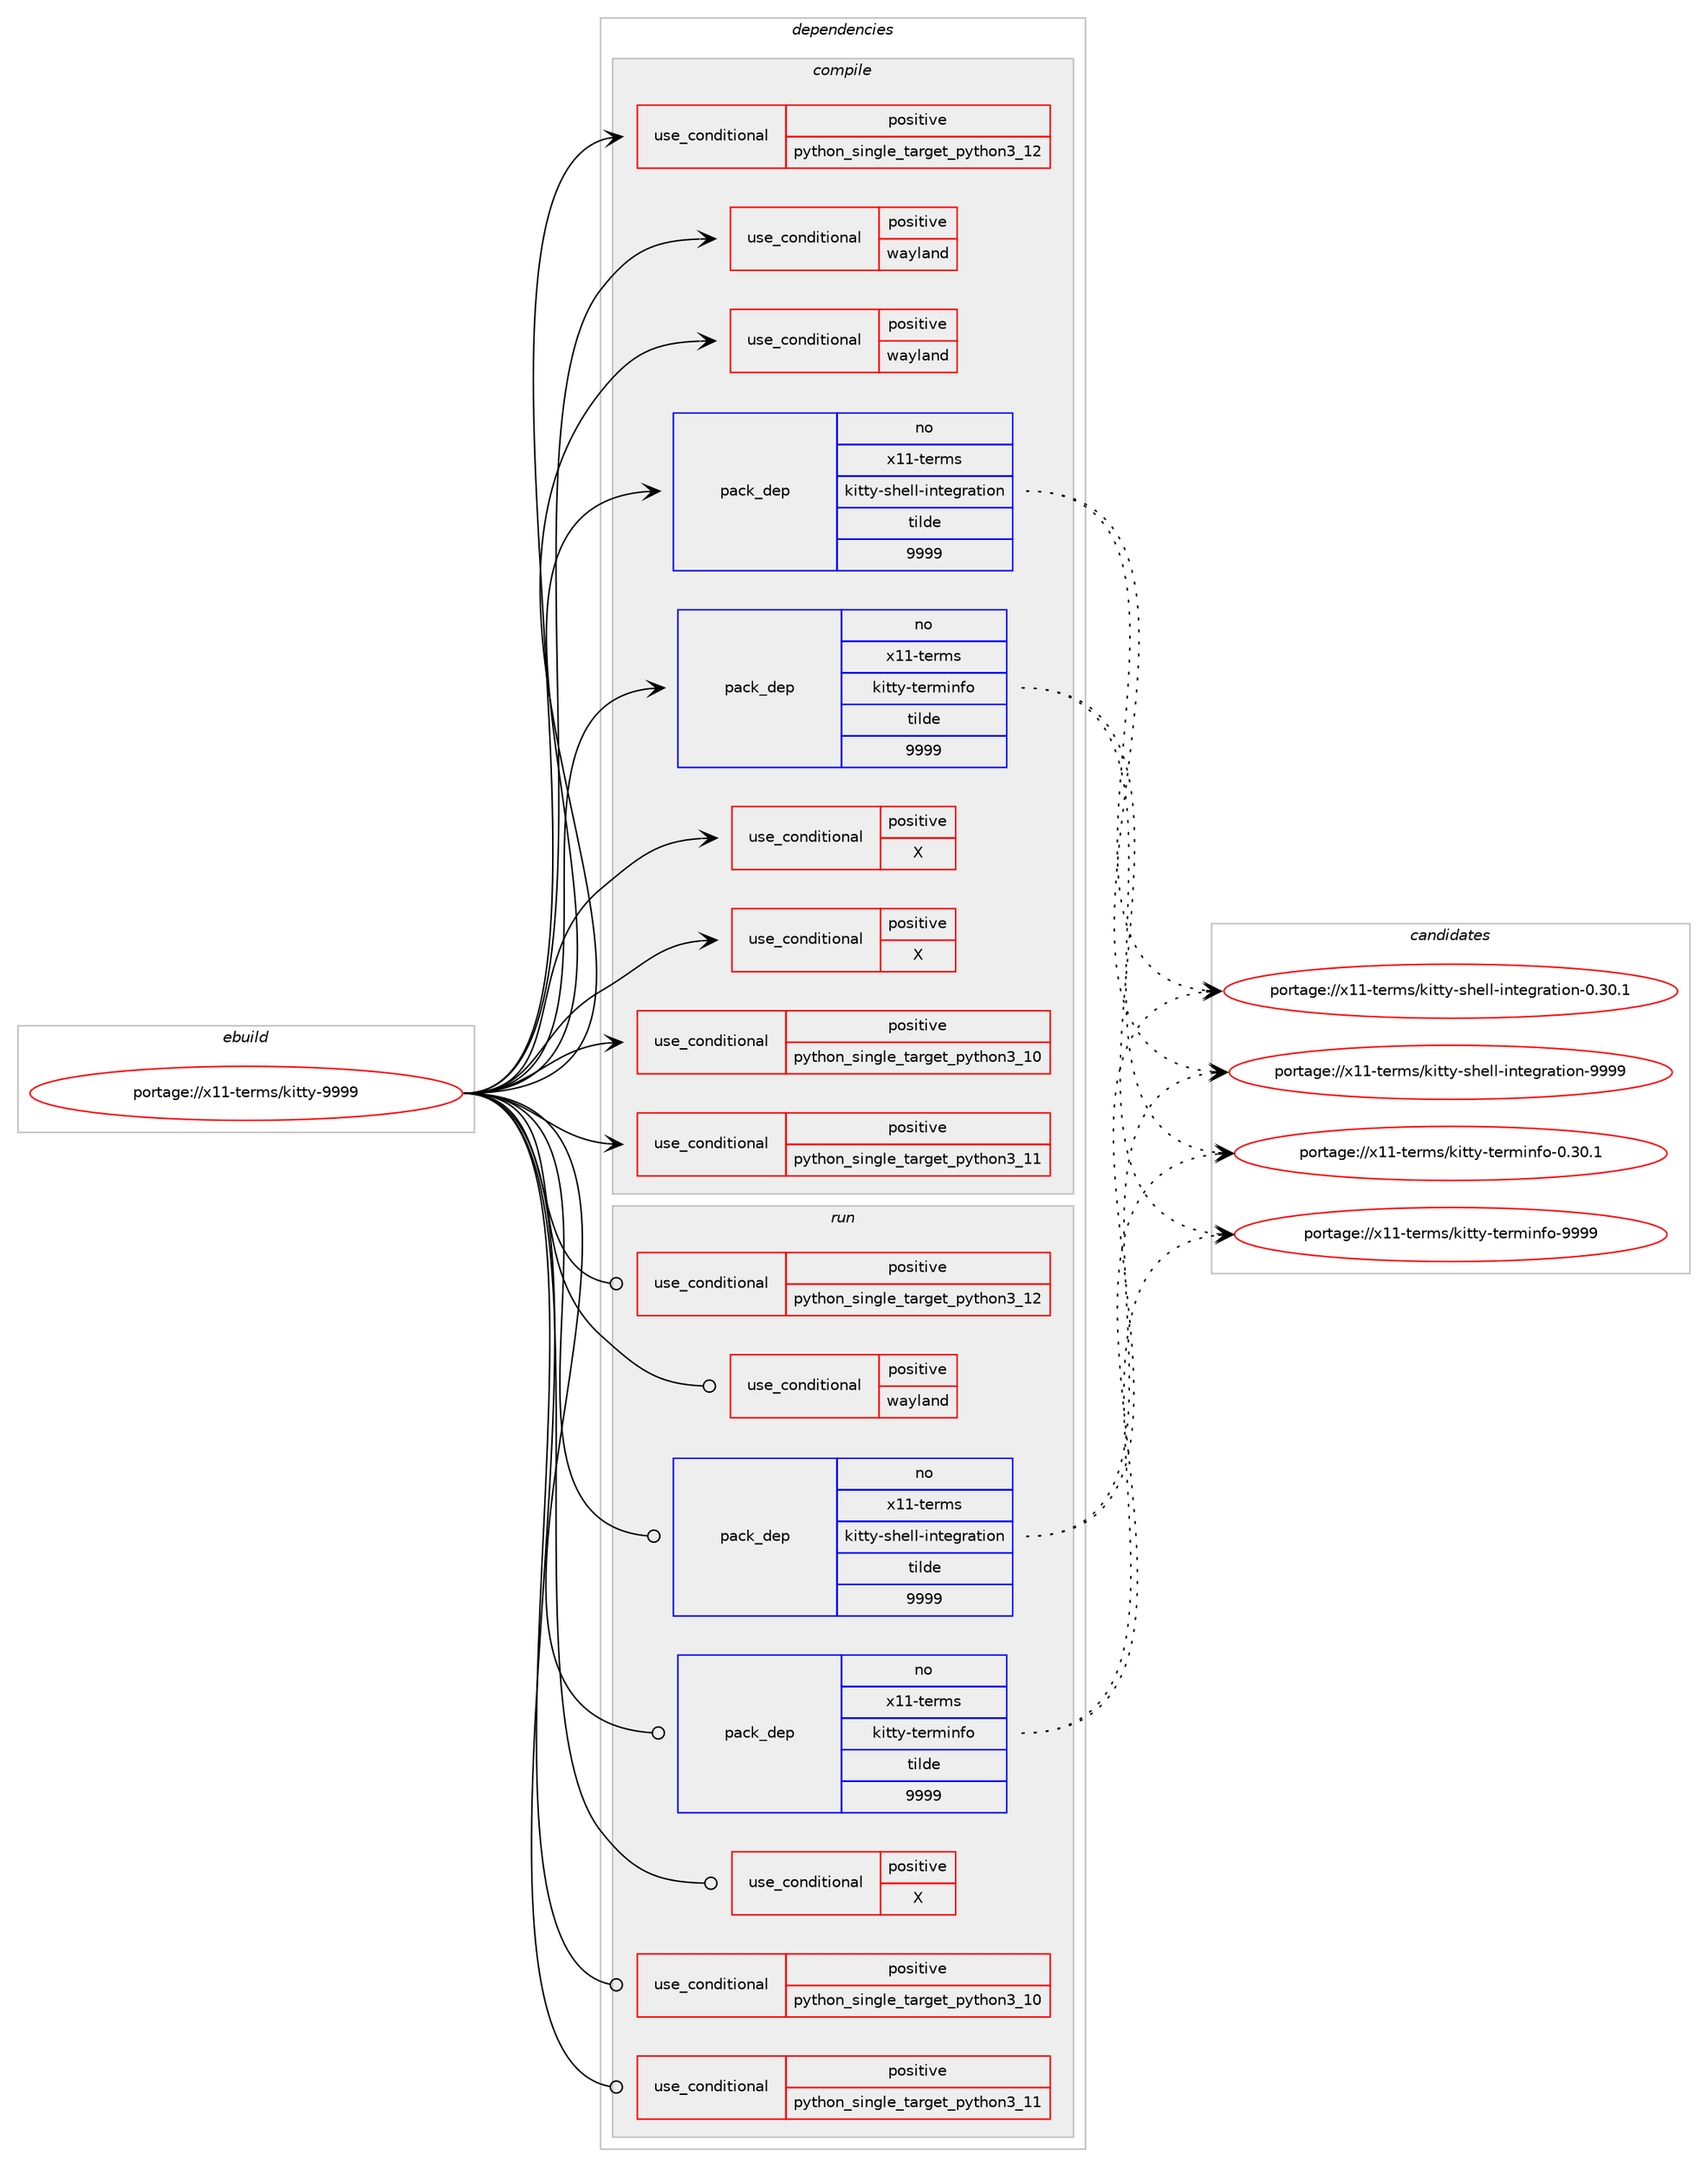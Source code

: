 digraph prolog {

# *************
# Graph options
# *************

newrank=true;
concentrate=true;
compound=true;
graph [rankdir=LR,fontname=Helvetica,fontsize=10,ranksep=1.5];#, ranksep=2.5, nodesep=0.2];
edge  [arrowhead=vee];
node  [fontname=Helvetica,fontsize=10];

# **********
# The ebuild
# **********

subgraph cluster_leftcol {
color=gray;
rank=same;
label=<<i>ebuild</i>>;
id [label="portage://x11-terms/kitty-9999", color=red, width=4, href="../x11-terms/kitty-9999.svg"];
}

# ****************
# The dependencies
# ****************

subgraph cluster_midcol {
color=gray;
label=<<i>dependencies</i>>;
subgraph cluster_compile {
fillcolor="#eeeeee";
style=filled;
label=<<i>compile</i>>;
subgraph cond364 {
dependency837 [label=<<TABLE BORDER="0" CELLBORDER="1" CELLSPACING="0" CELLPADDING="4"><TR><TD ROWSPAN="3" CELLPADDING="10">use_conditional</TD></TR><TR><TD>positive</TD></TR><TR><TD>X</TD></TR></TABLE>>, shape=none, color=red];
# *** BEGIN UNKNOWN DEPENDENCY TYPE (TODO) ***
# dependency837 -> package_dependency(portage://x11-terms/kitty-9999,install,no,x11-base,xorg-proto,none,[,,],[],[])
# *** END UNKNOWN DEPENDENCY TYPE (TODO) ***

# *** BEGIN UNKNOWN DEPENDENCY TYPE (TODO) ***
# dependency837 -> package_dependency(portage://x11-terms/kitty-9999,install,no,x11-libs,libXcursor,none,[,,],[],[])
# *** END UNKNOWN DEPENDENCY TYPE (TODO) ***

# *** BEGIN UNKNOWN DEPENDENCY TYPE (TODO) ***
# dependency837 -> package_dependency(portage://x11-terms/kitty-9999,install,no,x11-libs,libXi,none,[,,],[],[])
# *** END UNKNOWN DEPENDENCY TYPE (TODO) ***

# *** BEGIN UNKNOWN DEPENDENCY TYPE (TODO) ***
# dependency837 -> package_dependency(portage://x11-terms/kitty-9999,install,no,x11-libs,libXinerama,none,[,,],[],[])
# *** END UNKNOWN DEPENDENCY TYPE (TODO) ***

# *** BEGIN UNKNOWN DEPENDENCY TYPE (TODO) ***
# dependency837 -> package_dependency(portage://x11-terms/kitty-9999,install,no,x11-libs,libXrandr,none,[,,],[],[])
# *** END UNKNOWN DEPENDENCY TYPE (TODO) ***

}
id:e -> dependency837:w [weight=20,style="solid",arrowhead="vee"];
subgraph cond365 {
dependency838 [label=<<TABLE BORDER="0" CELLBORDER="1" CELLSPACING="0" CELLPADDING="4"><TR><TD ROWSPAN="3" CELLPADDING="10">use_conditional</TD></TR><TR><TD>positive</TD></TR><TR><TD>X</TD></TR></TABLE>>, shape=none, color=red];
# *** BEGIN UNKNOWN DEPENDENCY TYPE (TODO) ***
# dependency838 -> package_dependency(portage://x11-terms/kitty-9999,install,no,x11-libs,libX11,none,[,,],[],[])
# *** END UNKNOWN DEPENDENCY TYPE (TODO) ***

}
id:e -> dependency838:w [weight=20,style="solid",arrowhead="vee"];
subgraph cond366 {
dependency839 [label=<<TABLE BORDER="0" CELLBORDER="1" CELLSPACING="0" CELLPADDING="4"><TR><TD ROWSPAN="3" CELLPADDING="10">use_conditional</TD></TR><TR><TD>positive</TD></TR><TR><TD>python_single_target_python3_10</TD></TR></TABLE>>, shape=none, color=red];
# *** BEGIN UNKNOWN DEPENDENCY TYPE (TODO) ***
# dependency839 -> package_dependency(portage://x11-terms/kitty-9999,install,no,dev-lang,python,none,[,,],[slot(3.10)],[])
# *** END UNKNOWN DEPENDENCY TYPE (TODO) ***

}
id:e -> dependency839:w [weight=20,style="solid",arrowhead="vee"];
subgraph cond367 {
dependency840 [label=<<TABLE BORDER="0" CELLBORDER="1" CELLSPACING="0" CELLPADDING="4"><TR><TD ROWSPAN="3" CELLPADDING="10">use_conditional</TD></TR><TR><TD>positive</TD></TR><TR><TD>python_single_target_python3_11</TD></TR></TABLE>>, shape=none, color=red];
# *** BEGIN UNKNOWN DEPENDENCY TYPE (TODO) ***
# dependency840 -> package_dependency(portage://x11-terms/kitty-9999,install,no,dev-lang,python,none,[,,],[slot(3.11)],[])
# *** END UNKNOWN DEPENDENCY TYPE (TODO) ***

}
id:e -> dependency840:w [weight=20,style="solid",arrowhead="vee"];
subgraph cond368 {
dependency841 [label=<<TABLE BORDER="0" CELLBORDER="1" CELLSPACING="0" CELLPADDING="4"><TR><TD ROWSPAN="3" CELLPADDING="10">use_conditional</TD></TR><TR><TD>positive</TD></TR><TR><TD>python_single_target_python3_12</TD></TR></TABLE>>, shape=none, color=red];
# *** BEGIN UNKNOWN DEPENDENCY TYPE (TODO) ***
# dependency841 -> package_dependency(portage://x11-terms/kitty-9999,install,no,dev-lang,python,none,[,,],[slot(3.12)],[])
# *** END UNKNOWN DEPENDENCY TYPE (TODO) ***

}
id:e -> dependency841:w [weight=20,style="solid",arrowhead="vee"];
subgraph cond369 {
dependency842 [label=<<TABLE BORDER="0" CELLBORDER="1" CELLSPACING="0" CELLPADDING="4"><TR><TD ROWSPAN="3" CELLPADDING="10">use_conditional</TD></TR><TR><TD>positive</TD></TR><TR><TD>wayland</TD></TR></TABLE>>, shape=none, color=red];
# *** BEGIN UNKNOWN DEPENDENCY TYPE (TODO) ***
# dependency842 -> package_dependency(portage://x11-terms/kitty-9999,install,no,dev-libs,wayland,none,[,,],[],[])
# *** END UNKNOWN DEPENDENCY TYPE (TODO) ***

}
id:e -> dependency842:w [weight=20,style="solid",arrowhead="vee"];
subgraph cond370 {
dependency843 [label=<<TABLE BORDER="0" CELLBORDER="1" CELLSPACING="0" CELLPADDING="4"><TR><TD ROWSPAN="3" CELLPADDING="10">use_conditional</TD></TR><TR><TD>positive</TD></TR><TR><TD>wayland</TD></TR></TABLE>>, shape=none, color=red];
# *** BEGIN UNKNOWN DEPENDENCY TYPE (TODO) ***
# dependency843 -> package_dependency(portage://x11-terms/kitty-9999,install,no,dev-libs,wayland-protocols,none,[,,],[],[])
# *** END UNKNOWN DEPENDENCY TYPE (TODO) ***

}
id:e -> dependency843:w [weight=20,style="solid",arrowhead="vee"];
# *** BEGIN UNKNOWN DEPENDENCY TYPE (TODO) ***
# id -> package_dependency(portage://x11-terms/kitty-9999,install,no,dev-libs,openssl,none,[,,],any_same_slot,[])
# *** END UNKNOWN DEPENDENCY TYPE (TODO) ***

# *** BEGIN UNKNOWN DEPENDENCY TYPE (TODO) ***
# id -> package_dependency(portage://x11-terms/kitty-9999,install,no,dev-libs,xxhash,none,[,,],[],[])
# *** END UNKNOWN DEPENDENCY TYPE (TODO) ***

# *** BEGIN UNKNOWN DEPENDENCY TYPE (TODO) ***
# id -> package_dependency(portage://x11-terms/kitty-9999,install,no,media-libs,fontconfig,none,[,,],[],[])
# *** END UNKNOWN DEPENDENCY TYPE (TODO) ***

# *** BEGIN UNKNOWN DEPENDENCY TYPE (TODO) ***
# id -> package_dependency(portage://x11-terms/kitty-9999,install,no,media-libs,harfbuzz,none,[,,],any_same_slot,[use(enable(truetype),none)])
# *** END UNKNOWN DEPENDENCY TYPE (TODO) ***

# *** BEGIN UNKNOWN DEPENDENCY TYPE (TODO) ***
# id -> package_dependency(portage://x11-terms/kitty-9999,install,no,media-libs,lcms,none,[,,],[slot(2)],[])
# *** END UNKNOWN DEPENDENCY TYPE (TODO) ***

# *** BEGIN UNKNOWN DEPENDENCY TYPE (TODO) ***
# id -> package_dependency(portage://x11-terms/kitty-9999,install,no,media-libs,libglvnd,none,[,,],[],[use(optenable(X),none)])
# *** END UNKNOWN DEPENDENCY TYPE (TODO) ***

# *** BEGIN UNKNOWN DEPENDENCY TYPE (TODO) ***
# id -> package_dependency(portage://x11-terms/kitty-9999,install,no,media-libs,libpng,none,[,,],any_same_slot,[])
# *** END UNKNOWN DEPENDENCY TYPE (TODO) ***

# *** BEGIN UNKNOWN DEPENDENCY TYPE (TODO) ***
# id -> package_dependency(portage://x11-terms/kitty-9999,install,no,sys-apps,dbus,none,[,,],[],[])
# *** END UNKNOWN DEPENDENCY TYPE (TODO) ***

# *** BEGIN UNKNOWN DEPENDENCY TYPE (TODO) ***
# id -> package_dependency(portage://x11-terms/kitty-9999,install,no,sys-libs,zlib,none,[,,],any_same_slot,[])
# *** END UNKNOWN DEPENDENCY TYPE (TODO) ***

# *** BEGIN UNKNOWN DEPENDENCY TYPE (TODO) ***
# id -> package_dependency(portage://x11-terms/kitty-9999,install,no,x11-libs,libxkbcommon,none,[,,],[],[use(optenable(X),none)])
# *** END UNKNOWN DEPENDENCY TYPE (TODO) ***

# *** BEGIN UNKNOWN DEPENDENCY TYPE (TODO) ***
# id -> package_dependency(portage://x11-terms/kitty-9999,install,no,x11-misc,xkeyboard-config,none,[,,],[],[])
# *** END UNKNOWN DEPENDENCY TYPE (TODO) ***

subgraph pack424 {
dependency844 [label=<<TABLE BORDER="0" CELLBORDER="1" CELLSPACING="0" CELLPADDING="4" WIDTH="220"><TR><TD ROWSPAN="6" CELLPADDING="30">pack_dep</TD></TR><TR><TD WIDTH="110">no</TD></TR><TR><TD>x11-terms</TD></TR><TR><TD>kitty-shell-integration</TD></TR><TR><TD>tilde</TD></TR><TR><TD>9999</TD></TR></TABLE>>, shape=none, color=blue];
}
id:e -> dependency844:w [weight=20,style="solid",arrowhead="vee"];
subgraph pack425 {
dependency845 [label=<<TABLE BORDER="0" CELLBORDER="1" CELLSPACING="0" CELLPADDING="4" WIDTH="220"><TR><TD ROWSPAN="6" CELLPADDING="30">pack_dep</TD></TR><TR><TD WIDTH="110">no</TD></TR><TR><TD>x11-terms</TD></TR><TR><TD>kitty-terminfo</TD></TR><TR><TD>tilde</TD></TR><TR><TD>9999</TD></TR></TABLE>>, shape=none, color=blue];
}
id:e -> dependency845:w [weight=20,style="solid",arrowhead="vee"];
# *** BEGIN UNKNOWN DEPENDENCY TYPE (TODO) ***
# id -> package_dependency(portage://x11-terms/kitty-9999,install,weak,sci-mathematics,kissat,none,[,,],[],[])
# *** END UNKNOWN DEPENDENCY TYPE (TODO) ***

}
subgraph cluster_compileandrun {
fillcolor="#eeeeee";
style=filled;
label=<<i>compile and run</i>>;
}
subgraph cluster_run {
fillcolor="#eeeeee";
style=filled;
label=<<i>run</i>>;
subgraph cond371 {
dependency846 [label=<<TABLE BORDER="0" CELLBORDER="1" CELLSPACING="0" CELLPADDING="4"><TR><TD ROWSPAN="3" CELLPADDING="10">use_conditional</TD></TR><TR><TD>positive</TD></TR><TR><TD>X</TD></TR></TABLE>>, shape=none, color=red];
# *** BEGIN UNKNOWN DEPENDENCY TYPE (TODO) ***
# dependency846 -> package_dependency(portage://x11-terms/kitty-9999,run,no,x11-libs,libX11,none,[,,],[],[])
# *** END UNKNOWN DEPENDENCY TYPE (TODO) ***

}
id:e -> dependency846:w [weight=20,style="solid",arrowhead="odot"];
subgraph cond372 {
dependency847 [label=<<TABLE BORDER="0" CELLBORDER="1" CELLSPACING="0" CELLPADDING="4"><TR><TD ROWSPAN="3" CELLPADDING="10">use_conditional</TD></TR><TR><TD>positive</TD></TR><TR><TD>python_single_target_python3_10</TD></TR></TABLE>>, shape=none, color=red];
# *** BEGIN UNKNOWN DEPENDENCY TYPE (TODO) ***
# dependency847 -> package_dependency(portage://x11-terms/kitty-9999,run,no,dev-lang,python,none,[,,],[slot(3.10)],[])
# *** END UNKNOWN DEPENDENCY TYPE (TODO) ***

}
id:e -> dependency847:w [weight=20,style="solid",arrowhead="odot"];
subgraph cond373 {
dependency848 [label=<<TABLE BORDER="0" CELLBORDER="1" CELLSPACING="0" CELLPADDING="4"><TR><TD ROWSPAN="3" CELLPADDING="10">use_conditional</TD></TR><TR><TD>positive</TD></TR><TR><TD>python_single_target_python3_11</TD></TR></TABLE>>, shape=none, color=red];
# *** BEGIN UNKNOWN DEPENDENCY TYPE (TODO) ***
# dependency848 -> package_dependency(portage://x11-terms/kitty-9999,run,no,dev-lang,python,none,[,,],[slot(3.11)],[])
# *** END UNKNOWN DEPENDENCY TYPE (TODO) ***

}
id:e -> dependency848:w [weight=20,style="solid",arrowhead="odot"];
subgraph cond374 {
dependency849 [label=<<TABLE BORDER="0" CELLBORDER="1" CELLSPACING="0" CELLPADDING="4"><TR><TD ROWSPAN="3" CELLPADDING="10">use_conditional</TD></TR><TR><TD>positive</TD></TR><TR><TD>python_single_target_python3_12</TD></TR></TABLE>>, shape=none, color=red];
# *** BEGIN UNKNOWN DEPENDENCY TYPE (TODO) ***
# dependency849 -> package_dependency(portage://x11-terms/kitty-9999,run,no,dev-lang,python,none,[,,],[slot(3.12)],[])
# *** END UNKNOWN DEPENDENCY TYPE (TODO) ***

}
id:e -> dependency849:w [weight=20,style="solid",arrowhead="odot"];
subgraph cond375 {
dependency850 [label=<<TABLE BORDER="0" CELLBORDER="1" CELLSPACING="0" CELLPADDING="4"><TR><TD ROWSPAN="3" CELLPADDING="10">use_conditional</TD></TR><TR><TD>positive</TD></TR><TR><TD>wayland</TD></TR></TABLE>>, shape=none, color=red];
# *** BEGIN UNKNOWN DEPENDENCY TYPE (TODO) ***
# dependency850 -> package_dependency(portage://x11-terms/kitty-9999,run,no,dev-libs,wayland,none,[,,],[],[])
# *** END UNKNOWN DEPENDENCY TYPE (TODO) ***

}
id:e -> dependency850:w [weight=20,style="solid",arrowhead="odot"];
# *** BEGIN UNKNOWN DEPENDENCY TYPE (TODO) ***
# id -> package_dependency(portage://x11-terms/kitty-9999,run,no,dev-libs,openssl,none,[,,],any_same_slot,[])
# *** END UNKNOWN DEPENDENCY TYPE (TODO) ***

# *** BEGIN UNKNOWN DEPENDENCY TYPE (TODO) ***
# id -> package_dependency(portage://x11-terms/kitty-9999,run,no,dev-libs,xxhash,none,[,,],[],[])
# *** END UNKNOWN DEPENDENCY TYPE (TODO) ***

# *** BEGIN UNKNOWN DEPENDENCY TYPE (TODO) ***
# id -> package_dependency(portage://x11-terms/kitty-9999,run,no,media-libs,fontconfig,none,[,,],[],[])
# *** END UNKNOWN DEPENDENCY TYPE (TODO) ***

# *** BEGIN UNKNOWN DEPENDENCY TYPE (TODO) ***
# id -> package_dependency(portage://x11-terms/kitty-9999,run,no,media-libs,harfbuzz,none,[,,],any_same_slot,[use(enable(truetype),none)])
# *** END UNKNOWN DEPENDENCY TYPE (TODO) ***

# *** BEGIN UNKNOWN DEPENDENCY TYPE (TODO) ***
# id -> package_dependency(portage://x11-terms/kitty-9999,run,no,media-libs,lcms,none,[,,],[slot(2)],[])
# *** END UNKNOWN DEPENDENCY TYPE (TODO) ***

# *** BEGIN UNKNOWN DEPENDENCY TYPE (TODO) ***
# id -> package_dependency(portage://x11-terms/kitty-9999,run,no,media-libs,libglvnd,none,[,,],[],[use(optenable(X),none)])
# *** END UNKNOWN DEPENDENCY TYPE (TODO) ***

# *** BEGIN UNKNOWN DEPENDENCY TYPE (TODO) ***
# id -> package_dependency(portage://x11-terms/kitty-9999,run,no,media-libs,libpng,none,[,,],any_same_slot,[])
# *** END UNKNOWN DEPENDENCY TYPE (TODO) ***

# *** BEGIN UNKNOWN DEPENDENCY TYPE (TODO) ***
# id -> package_dependency(portage://x11-terms/kitty-9999,run,no,sys-apps,dbus,none,[,,],[],[])
# *** END UNKNOWN DEPENDENCY TYPE (TODO) ***

# *** BEGIN UNKNOWN DEPENDENCY TYPE (TODO) ***
# id -> package_dependency(portage://x11-terms/kitty-9999,run,no,sys-libs,zlib,none,[,,],any_same_slot,[])
# *** END UNKNOWN DEPENDENCY TYPE (TODO) ***

# *** BEGIN UNKNOWN DEPENDENCY TYPE (TODO) ***
# id -> package_dependency(portage://x11-terms/kitty-9999,run,no,x11-libs,libxkbcommon,none,[,,],[],[use(optenable(X),none)])
# *** END UNKNOWN DEPENDENCY TYPE (TODO) ***

# *** BEGIN UNKNOWN DEPENDENCY TYPE (TODO) ***
# id -> package_dependency(portage://x11-terms/kitty-9999,run,no,x11-misc,xkeyboard-config,none,[,,],[],[])
# *** END UNKNOWN DEPENDENCY TYPE (TODO) ***

subgraph pack426 {
dependency851 [label=<<TABLE BORDER="0" CELLBORDER="1" CELLSPACING="0" CELLPADDING="4" WIDTH="220"><TR><TD ROWSPAN="6" CELLPADDING="30">pack_dep</TD></TR><TR><TD WIDTH="110">no</TD></TR><TR><TD>x11-terms</TD></TR><TR><TD>kitty-shell-integration</TD></TR><TR><TD>tilde</TD></TR><TR><TD>9999</TD></TR></TABLE>>, shape=none, color=blue];
}
id:e -> dependency851:w [weight=20,style="solid",arrowhead="odot"];
subgraph pack427 {
dependency852 [label=<<TABLE BORDER="0" CELLBORDER="1" CELLSPACING="0" CELLPADDING="4" WIDTH="220"><TR><TD ROWSPAN="6" CELLPADDING="30">pack_dep</TD></TR><TR><TD WIDTH="110">no</TD></TR><TR><TD>x11-terms</TD></TR><TR><TD>kitty-terminfo</TD></TR><TR><TD>tilde</TD></TR><TR><TD>9999</TD></TR></TABLE>>, shape=none, color=blue];
}
id:e -> dependency852:w [weight=20,style="solid",arrowhead="odot"];
# *** BEGIN UNKNOWN DEPENDENCY TYPE (TODO) ***
# id -> package_dependency(portage://x11-terms/kitty-9999,run,weak,sci-mathematics,kissat,none,[,,],[],[])
# *** END UNKNOWN DEPENDENCY TYPE (TODO) ***

}
}

# **************
# The candidates
# **************

subgraph cluster_choices {
rank=same;
color=gray;
label=<<i>candidates</i>>;

subgraph choice424 {
color=black;
nodesep=1;
choice1204949451161011141091154710710511611612145115104101108108451051101161011031149711610511111045484651484649 [label="portage://x11-terms/kitty-shell-integration-0.30.1", color=red, width=4,href="../x11-terms/kitty-shell-integration-0.30.1.svg"];
choice120494945116101114109115471071051161161214511510410110810845105110116101103114971161051111104557575757 [label="portage://x11-terms/kitty-shell-integration-9999", color=red, width=4,href="../x11-terms/kitty-shell-integration-9999.svg"];
dependency844:e -> choice1204949451161011141091154710710511611612145115104101108108451051101161011031149711610511111045484651484649:w [style=dotted,weight="100"];
dependency844:e -> choice120494945116101114109115471071051161161214511510410110810845105110116101103114971161051111104557575757:w [style=dotted,weight="100"];
}
subgraph choice425 {
color=black;
nodesep=1;
choice120494945116101114109115471071051161161214511610111410910511010211145484651484649 [label="portage://x11-terms/kitty-terminfo-0.30.1", color=red, width=4,href="../x11-terms/kitty-terminfo-0.30.1.svg"];
choice12049494511610111410911547107105116116121451161011141091051101021114557575757 [label="portage://x11-terms/kitty-terminfo-9999", color=red, width=4,href="../x11-terms/kitty-terminfo-9999.svg"];
dependency845:e -> choice120494945116101114109115471071051161161214511610111410910511010211145484651484649:w [style=dotted,weight="100"];
dependency845:e -> choice12049494511610111410911547107105116116121451161011141091051101021114557575757:w [style=dotted,weight="100"];
}
subgraph choice426 {
color=black;
nodesep=1;
choice1204949451161011141091154710710511611612145115104101108108451051101161011031149711610511111045484651484649 [label="portage://x11-terms/kitty-shell-integration-0.30.1", color=red, width=4,href="../x11-terms/kitty-shell-integration-0.30.1.svg"];
choice120494945116101114109115471071051161161214511510410110810845105110116101103114971161051111104557575757 [label="portage://x11-terms/kitty-shell-integration-9999", color=red, width=4,href="../x11-terms/kitty-shell-integration-9999.svg"];
dependency851:e -> choice1204949451161011141091154710710511611612145115104101108108451051101161011031149711610511111045484651484649:w [style=dotted,weight="100"];
dependency851:e -> choice120494945116101114109115471071051161161214511510410110810845105110116101103114971161051111104557575757:w [style=dotted,weight="100"];
}
subgraph choice427 {
color=black;
nodesep=1;
choice120494945116101114109115471071051161161214511610111410910511010211145484651484649 [label="portage://x11-terms/kitty-terminfo-0.30.1", color=red, width=4,href="../x11-terms/kitty-terminfo-0.30.1.svg"];
choice12049494511610111410911547107105116116121451161011141091051101021114557575757 [label="portage://x11-terms/kitty-terminfo-9999", color=red, width=4,href="../x11-terms/kitty-terminfo-9999.svg"];
dependency852:e -> choice120494945116101114109115471071051161161214511610111410910511010211145484651484649:w [style=dotted,weight="100"];
dependency852:e -> choice12049494511610111410911547107105116116121451161011141091051101021114557575757:w [style=dotted,weight="100"];
}
}

}
